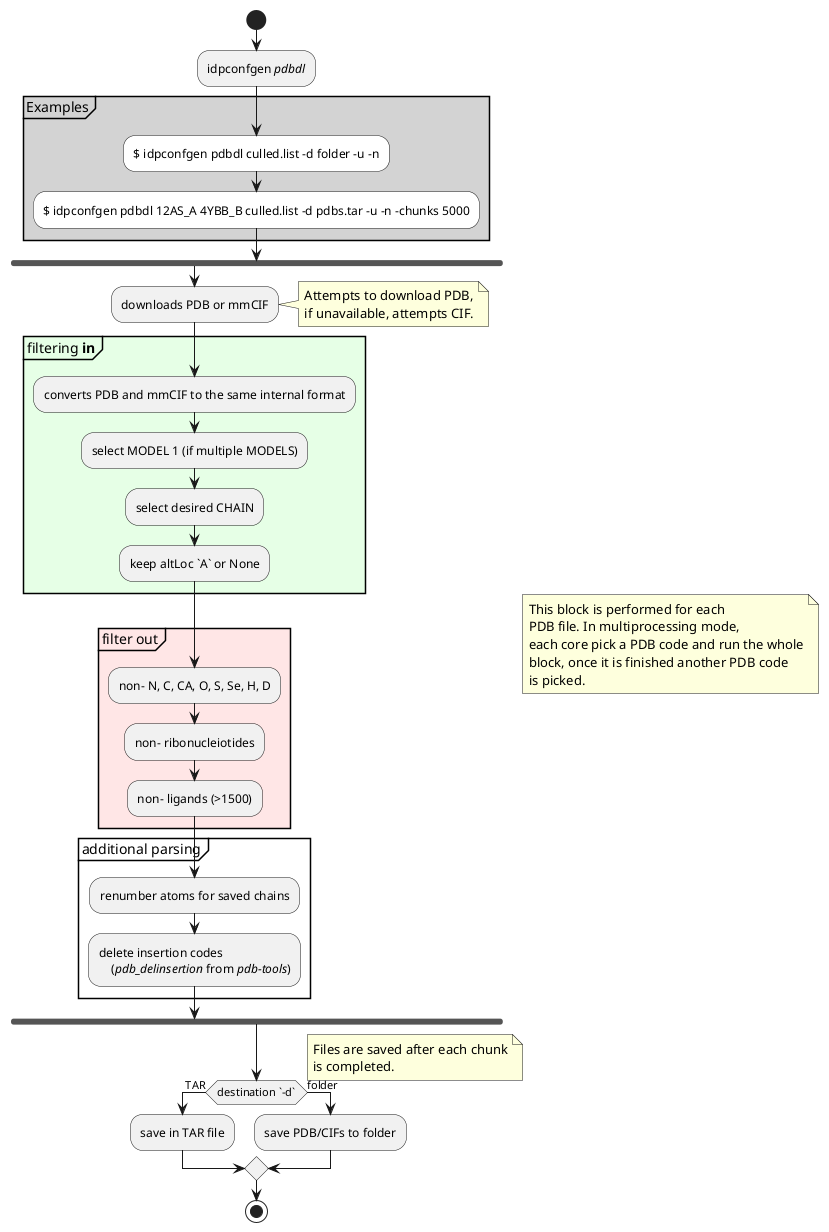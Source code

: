 @startuml

start

:idpconfgen //pdbdl//;

partition #LIGHTGREY Examples {
    #WHITE:$ idpconfgen pdbdl culled.list -d folder -u -n;
    #WHITE:$ idpconfgen pdbdl 12AS_A 4YBB_B culled.list -d pdbs.tar -u -n -chunks 5000;
    }

fork

:downloads PDB or mmCIF;
note right
    Attempts to download PDB,
    if unavailable, attempts CIF.
end note

partition #e6ffe6 "filtering **in**" {
    :converts PDB and mmCIF to the same internal format;
    :select MODEL 1 (if multiple MODELS);
    :select desired CHAIN;
    :keep altLoc `A` or None;
}

partition #ffe6e6 "filter out" {
    :non- N, C, CA, O, S, Se, H, D;
    :non- ribonucleiotides;
    :non- ligands (>1500);

}

partition "additional parsing" {
    :renumber atoms for saved chains;
    :delete insertion codes
        (//pdb_delinsertion// from //pdb-tools//);
}

end fork
note right
    This block is performed for each
    PDB file. In multiprocessing mode,
    each core pick a PDB code and run the whole
    block, once it is finished another PDB code
    is picked.
end note

if (destination `-d`) then (TAR)
    :save in TAR file;
else (folder)
    :save PDB/CIFs to folder;
endif
note right
    Files are saved after each chunk
    is completed.
end note

stop

@enduml
